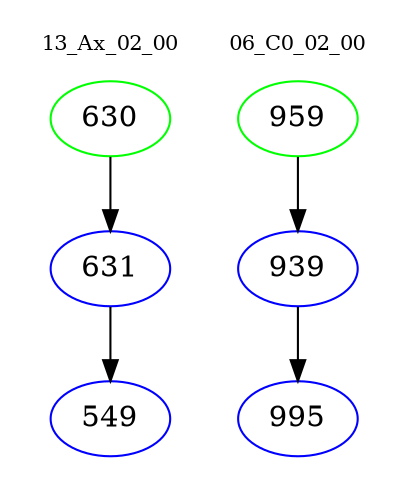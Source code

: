 digraph{
subgraph cluster_0 {
color = white
label = "13_Ax_02_00";
fontsize=10;
T0_630 [label="630", color="green"]
T0_630 -> T0_631 [color="black"]
T0_631 [label="631", color="blue"]
T0_631 -> T0_549 [color="black"]
T0_549 [label="549", color="blue"]
}
subgraph cluster_1 {
color = white
label = "06_C0_02_00";
fontsize=10;
T1_959 [label="959", color="green"]
T1_959 -> T1_939 [color="black"]
T1_939 [label="939", color="blue"]
T1_939 -> T1_995 [color="black"]
T1_995 [label="995", color="blue"]
}
}
